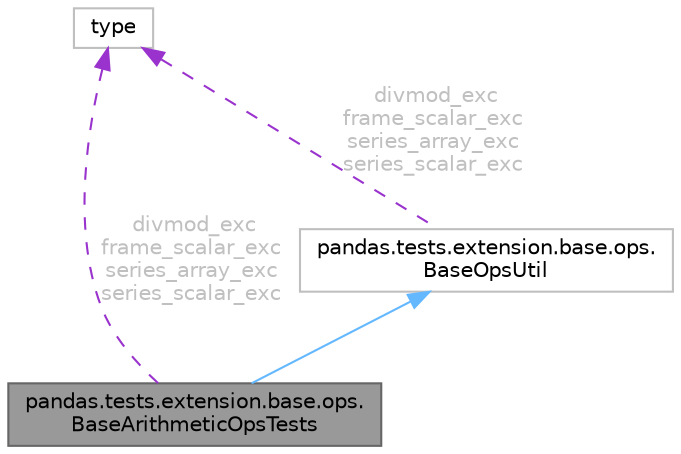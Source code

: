 digraph "pandas.tests.extension.base.ops.BaseArithmeticOpsTests"
{
 // LATEX_PDF_SIZE
  bgcolor="transparent";
  edge [fontname=Helvetica,fontsize=10,labelfontname=Helvetica,labelfontsize=10];
  node [fontname=Helvetica,fontsize=10,shape=box,height=0.2,width=0.4];
  Node1 [id="Node000001",label="pandas.tests.extension.base.ops.\lBaseArithmeticOpsTests",height=0.2,width=0.4,color="gray40", fillcolor="grey60", style="filled", fontcolor="black",tooltip=" "];
  Node2 -> Node1 [id="edge1_Node000001_Node000002",dir="back",color="steelblue1",style="solid",tooltip=" "];
  Node2 [id="Node000002",label="pandas.tests.extension.base.ops.\lBaseOpsUtil",height=0.2,width=0.4,color="grey75", fillcolor="white", style="filled",URL="$d4/d66/classpandas_1_1tests_1_1extension_1_1base_1_1ops_1_1BaseOpsUtil.html",tooltip=" "];
  Node3 -> Node2 [id="edge2_Node000002_Node000003",dir="back",color="darkorchid3",style="dashed",tooltip=" ",label=" divmod_exc\nframe_scalar_exc\nseries_array_exc\nseries_scalar_exc",fontcolor="grey" ];
  Node3 [id="Node000003",label="type",height=0.2,width=0.4,color="grey75", fillcolor="white", style="filled",tooltip=" "];
  Node3 -> Node1 [id="edge3_Node000001_Node000003",dir="back",color="darkorchid3",style="dashed",tooltip=" ",label=" divmod_exc\nframe_scalar_exc\nseries_array_exc\nseries_scalar_exc",fontcolor="grey" ];
}
